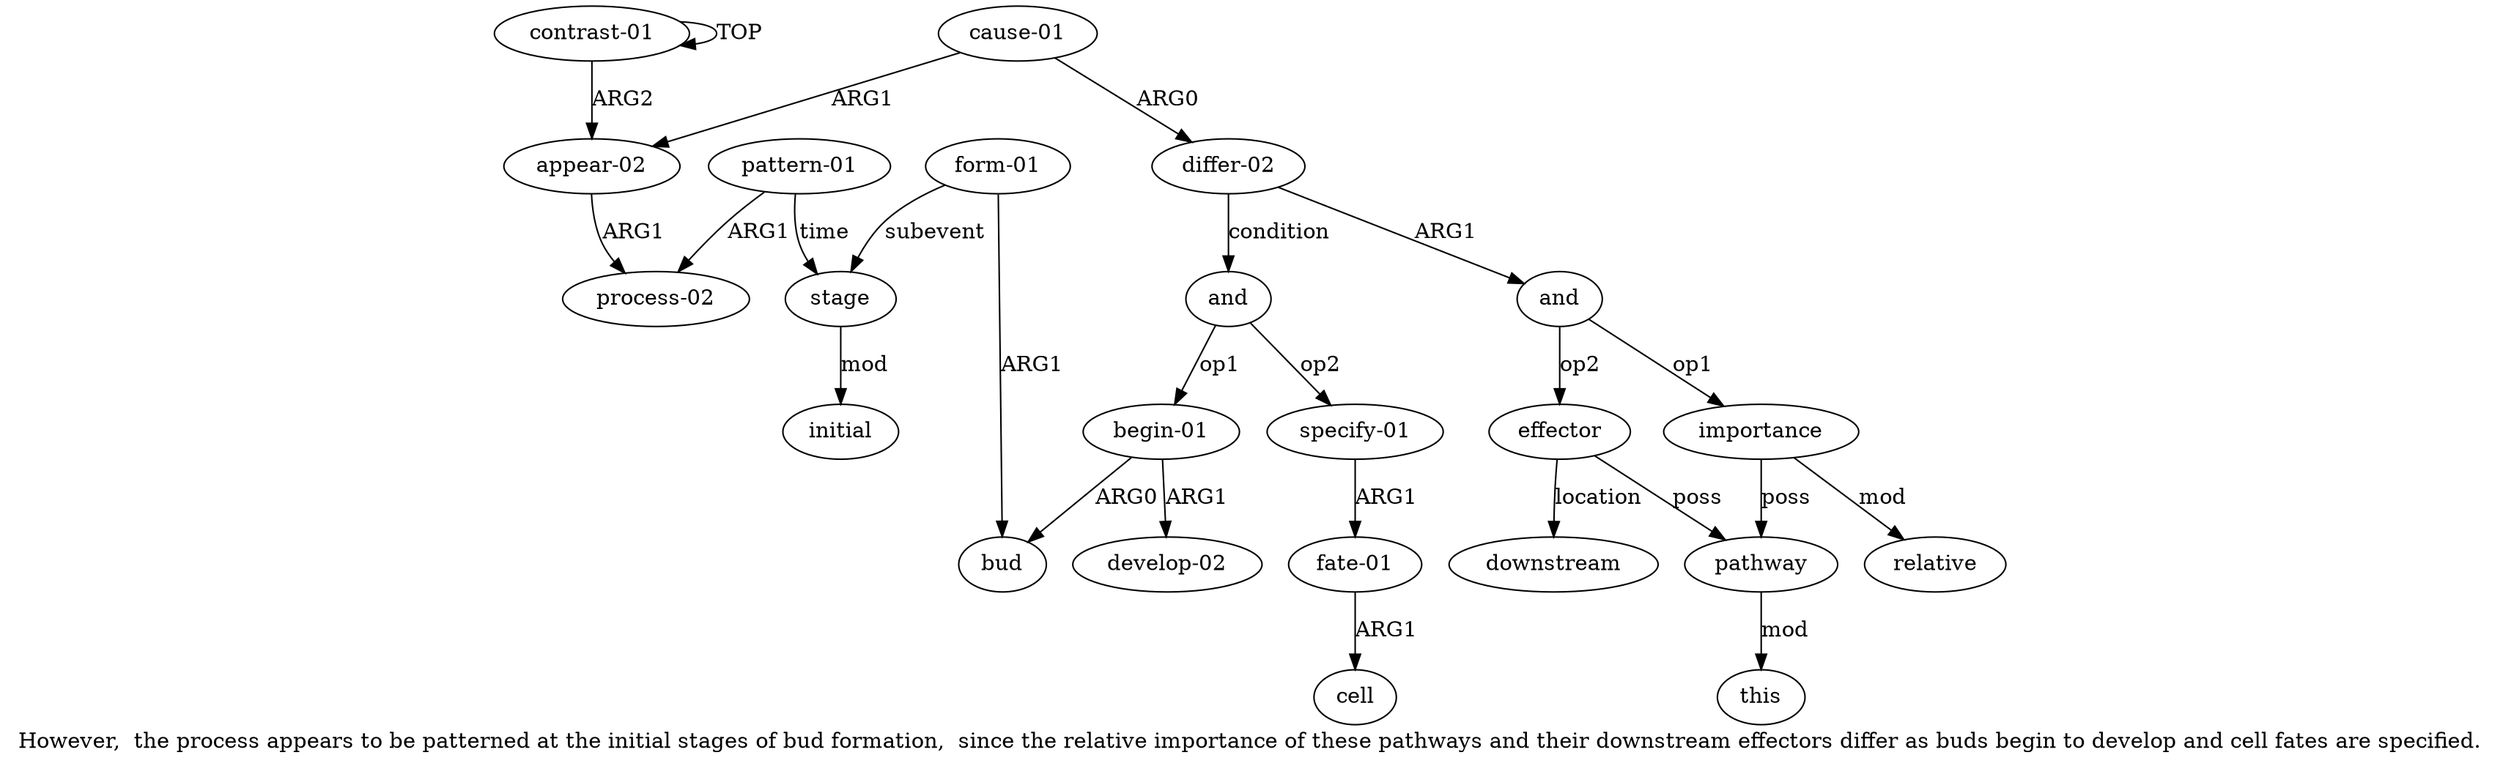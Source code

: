digraph  {
	graph [label="However,  the process appears to be patterned at the initial stages of bud formation,  since the relative importance of these pathways \
and their downstream effectors differ as buds begin to develop and cell fates are specified."];
	node [label="\N"];
	a20	 [color=black,
		gold_ind=20,
		gold_label="specify-01",
		label="specify-01",
		test_ind=20,
		test_label="specify-01"];
	a21	 [color=black,
		gold_ind=21,
		gold_label="fate-01",
		label="fate-01",
		test_ind=21,
		test_label="fate-01"];
	a20 -> a21 [key=0,
	color=black,
	gold_label=ARG1,
	label=ARG1,
	test_label=ARG1];
a22 [color=black,
	gold_ind=22,
	gold_label=cell,
	label=cell,
	test_ind=22,
	test_label=cell];
a21 -> a22 [key=0,
color=black,
gold_label=ARG1,
label=ARG1,
test_label=ARG1];
a15 [color=black,
gold_ind=15,
gold_label=effector,
label=effector,
test_ind=15,
test_label=effector];
a16 [color=black,
gold_ind=16,
gold_label=downstream,
label=downstream,
test_ind=16,
test_label=downstream];
a15 -> a16 [key=0,
color=black,
gold_label=location,
label=location,
test_label=location];
a13 [color=black,
gold_ind=13,
gold_label=pathway,
label=pathway,
test_ind=13,
test_label=pathway];
a15 -> a13 [key=0,
color=black,
gold_label=poss,
label=poss,
test_label=poss];
a14 [color=black,
gold_ind=14,
gold_label=this,
label=this,
test_ind=14,
test_label=this];
a17 [color=black,
gold_ind=17,
gold_label=and,
label=and,
test_ind=17,
test_label=and];
a17 -> a20 [key=0,
color=black,
gold_label=op2,
label=op2,
test_label=op2];
a18 [color=black,
gold_ind=18,
gold_label="begin-01",
label="begin-01",
test_ind=18,
test_label="begin-01"];
a17 -> a18 [key=0,
color=black,
gold_label=op1,
label=op1,
test_label=op1];
a11 [color=black,
gold_ind=11,
gold_label=importance,
label=importance,
test_ind=11,
test_label=importance];
a11 -> a13 [key=0,
color=black,
gold_label=poss,
label=poss,
test_label=poss];
a12 [color=black,
gold_ind=12,
gold_label=relative,
label=relative,
test_ind=12,
test_label=relative];
a11 -> a12 [key=0,
color=black,
gold_label=mod,
label=mod,
test_label=mod];
a10 [color=black,
gold_ind=10,
gold_label=and,
label=and,
test_ind=10,
test_label=and];
a10 -> a15 [key=0,
color=black,
gold_label=op2,
label=op2,
test_label=op2];
a10 -> a11 [key=0,
color=black,
gold_label=op1,
label=op1,
test_label=op1];
a13 -> a14 [key=0,
color=black,
gold_label=mod,
label=mod,
test_label=mod];
a19 [color=black,
gold_ind=19,
gold_label="develop-02",
label="develop-02",
test_ind=19,
test_label="develop-02"];
a18 -> a19 [key=0,
color=black,
gold_label=ARG1,
label=ARG1,
test_label=ARG1];
a7 [color=black,
gold_ind=7,
gold_label=bud,
label=bud,
test_ind=7,
test_label=bud];
a18 -> a7 [key=0,
color=black,
gold_label=ARG0,
label=ARG0,
test_label=ARG0];
a1 [color=black,
gold_ind=1,
gold_label="appear-02",
label="appear-02",
test_ind=1,
test_label="appear-02"];
a2 [color=black,
gold_ind=2,
gold_label="process-02",
label="process-02",
test_ind=2,
test_label="process-02"];
a1 -> a2 [key=0,
color=black,
gold_label=ARG1,
label=ARG1,
test_label=ARG1];
a0 [color=black,
gold_ind=0,
gold_label="contrast-01",
label="contrast-01",
test_ind=0,
test_label="contrast-01"];
a0 -> a1 [key=0,
color=black,
gold_label=ARG2,
label=ARG2,
test_label=ARG2];
a0 -> a0 [key=0,
color=black,
gold_label=TOP,
label=TOP,
test_label=TOP];
a3 [color=black,
gold_ind=3,
gold_label="pattern-01",
label="pattern-01",
test_ind=3,
test_label="pattern-01"];
a3 -> a2 [key=0,
color=black,
gold_label=ARG1,
label=ARG1,
test_label=ARG1];
a4 [color=black,
gold_ind=4,
gold_label=stage,
label=stage,
test_ind=4,
test_label=stage];
a3 -> a4 [key=0,
color=black,
gold_label=time,
label=time,
test_label=time];
a5 [color=black,
gold_ind=5,
gold_label=initial,
label=initial,
test_ind=5,
test_label=initial];
a4 -> a5 [key=0,
color=black,
gold_label=mod,
label=mod,
test_label=mod];
a6 [color=black,
gold_ind=6,
gold_label="form-01",
label="form-01",
test_ind=6,
test_label="form-01"];
a6 -> a4 [key=0,
color=black,
gold_label=subevent,
label=subevent,
test_label=subevent];
a6 -> a7 [key=0,
color=black,
gold_label=ARG1,
label=ARG1,
test_label=ARG1];
a9 [color=black,
gold_ind=9,
gold_label="differ-02",
label="differ-02",
test_ind=9,
test_label="differ-02"];
a9 -> a17 [key=0,
color=black,
gold_label=condition,
label=condition,
test_label=condition];
a9 -> a10 [key=0,
color=black,
gold_label=ARG1,
label=ARG1,
test_label=ARG1];
a8 [color=black,
gold_ind=8,
gold_label="cause-01",
label="cause-01",
test_ind=8,
test_label="cause-01"];
a8 -> a1 [key=0,
color=black,
gold_label=ARG1,
label=ARG1,
test_label=ARG1];
a8 -> a9 [key=0,
color=black,
gold_label=ARG0,
label=ARG0,
test_label=ARG0];
}
